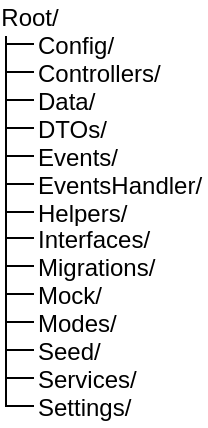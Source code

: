 <mxfile version="26.2.8">
  <diagram name="Page-1" id="YV_wqj0qXKr9a0WY93KK">
    <mxGraphModel dx="646" dy="755" grid="1" gridSize="10" guides="1" tooltips="1" connect="1" arrows="1" fold="1" page="1" pageScale="1" pageWidth="827" pageHeight="1169" math="0" shadow="0">
      <root>
        <mxCell id="0" />
        <mxCell id="1" parent="0" />
        <mxCell id="bmNKXIFuTTA_kWB7FWuC-3" value="" style="endArrow=none;html=1;rounded=0;" edge="1" parent="1">
          <mxGeometry width="50" height="50" relative="1" as="geometry">
            <mxPoint x="3" y="203" as="sourcePoint" />
            <mxPoint x="3" y="16" as="targetPoint" />
          </mxGeometry>
        </mxCell>
        <mxCell id="bmNKXIFuTTA_kWB7FWuC-4" value="" style="endArrow=none;html=1;rounded=0;" edge="1" parent="1">
          <mxGeometry width="50" height="50" relative="1" as="geometry">
            <mxPoint x="3" y="22" as="sourcePoint" />
            <mxPoint x="23" y="22" as="targetPoint" />
          </mxGeometry>
        </mxCell>
        <mxCell id="bmNKXIFuTTA_kWB7FWuC-5" value="" style="endArrow=none;html=1;rounded=0;" edge="1" parent="1">
          <mxGeometry width="50" height="50" relative="1" as="geometry">
            <mxPoint x="3" y="36" as="sourcePoint" />
            <mxPoint x="23" y="36" as="targetPoint" />
          </mxGeometry>
        </mxCell>
        <mxCell id="bmNKXIFuTTA_kWB7FWuC-6" value="" style="endArrow=none;html=1;rounded=0;" edge="1" parent="1">
          <mxGeometry width="50" height="50" relative="1" as="geometry">
            <mxPoint x="3" y="50" as="sourcePoint" />
            <mxPoint x="23" y="50" as="targetPoint" />
          </mxGeometry>
        </mxCell>
        <mxCell id="bmNKXIFuTTA_kWB7FWuC-7" value="" style="endArrow=none;html=1;rounded=0;" edge="1" parent="1">
          <mxGeometry width="50" height="50" relative="1" as="geometry">
            <mxPoint x="3" y="189" as="sourcePoint" />
            <mxPoint x="23" y="189" as="targetPoint" />
          </mxGeometry>
        </mxCell>
        <mxCell id="bmNKXIFuTTA_kWB7FWuC-8" value="" style="endArrow=none;html=1;rounded=0;" edge="1" parent="1">
          <mxGeometry width="50" height="50" relative="1" as="geometry">
            <mxPoint x="2.5" y="203" as="sourcePoint" />
            <mxPoint x="23" y="203" as="targetPoint" />
          </mxGeometry>
        </mxCell>
        <mxCell id="bmNKXIFuTTA_kWB7FWuC-10" value="" style="endArrow=none;html=1;rounded=0;" edge="1" parent="1">
          <mxGeometry width="50" height="50" relative="1" as="geometry">
            <mxPoint x="3" y="175" as="sourcePoint" />
            <mxPoint x="23" y="175" as="targetPoint" />
          </mxGeometry>
        </mxCell>
        <mxCell id="bmNKXIFuTTA_kWB7FWuC-11" value="" style="endArrow=none;html=1;rounded=0;" edge="1" parent="1">
          <mxGeometry width="50" height="50" relative="1" as="geometry">
            <mxPoint x="3" y="161" as="sourcePoint" />
            <mxPoint x="23" y="161" as="targetPoint" />
          </mxGeometry>
        </mxCell>
        <mxCell id="bmNKXIFuTTA_kWB7FWuC-12" value="" style="endArrow=none;html=1;rounded=0;" edge="1" parent="1">
          <mxGeometry width="50" height="50" relative="1" as="geometry">
            <mxPoint x="3" y="147" as="sourcePoint" />
            <mxPoint x="23" y="147" as="targetPoint" />
          </mxGeometry>
        </mxCell>
        <mxCell id="bmNKXIFuTTA_kWB7FWuC-13" value="" style="endArrow=none;html=1;rounded=0;" edge="1" parent="1">
          <mxGeometry width="50" height="50" relative="1" as="geometry">
            <mxPoint x="3" y="133" as="sourcePoint" />
            <mxPoint x="23" y="133" as="targetPoint" />
          </mxGeometry>
        </mxCell>
        <mxCell id="bmNKXIFuTTA_kWB7FWuC-14" value="" style="endArrow=none;html=1;rounded=0;" edge="1" parent="1">
          <mxGeometry width="50" height="50" relative="1" as="geometry">
            <mxPoint x="3" y="64" as="sourcePoint" />
            <mxPoint x="23" y="64" as="targetPoint" />
          </mxGeometry>
        </mxCell>
        <mxCell id="bmNKXIFuTTA_kWB7FWuC-15" value="" style="endArrow=none;html=1;rounded=0;" edge="1" parent="1">
          <mxGeometry width="50" height="50" relative="1" as="geometry">
            <mxPoint x="3" y="78" as="sourcePoint" />
            <mxPoint x="23" y="78" as="targetPoint" />
          </mxGeometry>
        </mxCell>
        <mxCell id="bmNKXIFuTTA_kWB7FWuC-16" value="" style="endArrow=none;html=1;rounded=0;" edge="1" parent="1">
          <mxGeometry width="50" height="50" relative="1" as="geometry">
            <mxPoint x="3" y="92" as="sourcePoint" />
            <mxPoint x="23" y="92" as="targetPoint" />
          </mxGeometry>
        </mxCell>
        <mxCell id="bmNKXIFuTTA_kWB7FWuC-17" value="" style="endArrow=none;html=1;rounded=0;" edge="1" parent="1">
          <mxGeometry width="50" height="50" relative="1" as="geometry">
            <mxPoint x="3" y="106" as="sourcePoint" />
            <mxPoint x="23" y="106" as="targetPoint" />
          </mxGeometry>
        </mxCell>
        <mxCell id="bmNKXIFuTTA_kWB7FWuC-18" value="" style="endArrow=none;html=1;rounded=0;" edge="1" parent="1">
          <mxGeometry width="50" height="50" relative="1" as="geometry">
            <mxPoint x="3" y="119" as="sourcePoint" />
            <mxPoint x="23" y="119" as="targetPoint" />
          </mxGeometry>
        </mxCell>
        <mxCell id="bmNKXIFuTTA_kWB7FWuC-2" value="&lt;div style=&quot;line-height: 116%;&quot;&gt;&lt;br&gt;&lt;/div&gt;&lt;div style=&quot;line-height: 116%;&quot;&gt;&lt;span style=&quot;background-color: light-dark(#ffffff, var(--ge-dark-color, #121212)); color: light-dark(rgb(0, 0, 0), rgb(255, 255, 255));&quot;&gt;Config/&lt;/span&gt;&lt;/div&gt;&lt;div style=&quot;line-height: 116%;&quot;&gt;&lt;div&gt;&lt;font style=&quot;background-color: light-dark(#ffffff, var(--ge-dark-color, #121212));&quot;&gt;Controllers/&lt;/font&gt;&lt;/div&gt;&lt;div&gt;&lt;font style=&quot;background-color: light-dark(#ffffff, var(--ge-dark-color, #121212));&quot;&gt;Data/&lt;/font&gt;&lt;/div&gt;&lt;div&gt;&lt;font style=&quot;background-color: light-dark(#ffffff, var(--ge-dark-color, #121212));&quot;&gt;DTOs/&lt;/font&gt;&lt;/div&gt;&lt;div&gt;&lt;font style=&quot;background-color: light-dark(#ffffff, var(--ge-dark-color, #121212));&quot;&gt;Events/&lt;/font&gt;&lt;/div&gt;&lt;div&gt;&lt;font style=&quot;background-color: light-dark(#ffffff, var(--ge-dark-color, #121212));&quot;&gt;EventsHandler/&lt;/font&gt;&lt;/div&gt;&lt;div&gt;&lt;font style=&quot;background-color: light-dark(#ffffff, var(--ge-dark-color, #121212));&quot;&gt;Helpers/&lt;/font&gt;&lt;/div&gt;&lt;div&gt;&lt;font style=&quot;background-color: light-dark(#ffffff, var(--ge-dark-color, #121212));&quot;&gt;Interfaces/&lt;/font&gt;&lt;/div&gt;&lt;div&gt;&lt;font style=&quot;background-color: light-dark(#ffffff, var(--ge-dark-color, #121212));&quot;&gt;Migrations/&lt;/font&gt;&lt;/div&gt;&lt;div&gt;&lt;font style=&quot;background-color: light-dark(#ffffff, var(--ge-dark-color, #121212));&quot;&gt;Mock/&lt;/font&gt;&lt;/div&gt;&lt;div&gt;&lt;font style=&quot;background-color: light-dark(#ffffff, var(--ge-dark-color, #121212));&quot;&gt;Modes/&lt;/font&gt;&lt;/div&gt;&lt;div&gt;&lt;font style=&quot;background-color: light-dark(#ffffff, var(--ge-dark-color, #121212));&quot;&gt;Seed/&lt;/font&gt;&lt;/div&gt;&lt;div&gt;&lt;font style=&quot;background-color: light-dark(#ffffff, var(--ge-dark-color, #121212));&quot;&gt;Services/&lt;/font&gt;&lt;/div&gt;&lt;div&gt;&lt;font style=&quot;background-color: light-dark(#ffffff, var(--ge-dark-color, #121212));&quot;&gt;Settings/&lt;/font&gt;&lt;/div&gt;&lt;/div&gt;" style="rounded=0;whiteSpace=wrap;html=1;align=left;strokeColor=none;" vertex="1" parent="1">
          <mxGeometry x="17" width="86" height="213" as="geometry" />
        </mxCell>
        <mxCell id="bmNKXIFuTTA_kWB7FWuC-1" value="&lt;font style=&quot;line-height: 116%;&quot;&gt;Root/&lt;/font&gt;" style="rounded=0;whiteSpace=wrap;html=1;strokeColor=none;" vertex="1" parent="1">
          <mxGeometry width="30" height="18" as="geometry" />
        </mxCell>
      </root>
    </mxGraphModel>
  </diagram>
</mxfile>
